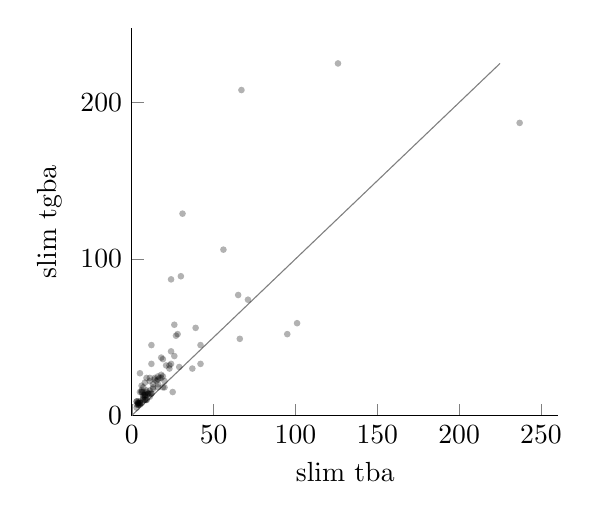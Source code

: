 \pgfplotsset{
  compat=newest,
}
\begin{axis}[
  mark size=1.2pt,
  axis x line*=bottom,
  axis y line*=left,
  width=7cm,
  height=6.5cm,
  xlabel near ticks=true,
  ylabel near ticks=true,
  xmin=0,
  ymin=0,
  colorbar/width=.1cm,
  colorbar style={
    line width=.1pt,
  },
  colorbar shift/.style={
    xshift=.1cm,
  },
  xlabel={slim tba},
  ylabel={slim tgba},
%
]
\addplot[
  scatter=false,
  scatter src=explicit,
  only marks=true,
  mark options={
    fill opacity=0.3,
    draw opacity=0,
  },
  every mark/.append style={},
%
] coordinates
  {(14.0,24.0) [1]%
  (95.0,52.0) [1]%
  (56.0,106.0) [1]%
  (4.0,8.0) [1]%
  (8.0,13.0) [1]%
  (3.0,5.0) [1]%
  (31.0,129.0) [1]%
  (6.0,16.0) [1]%
  (5.0,9.0) [1]%
  (15.0,22.0) [1]%
  (16.0,20.0) [1]%
  (84.0,nan) [1]%
  (8.0,13.0) [1]%
  (12.0,14.0) [1]%
  (6.0,15.0) [1]%
  (6.0,8.0) [1]%
  (nan,nan) [1]%
  (237.0,187.0) [1]%
  (4.0,8.0) [1]%
  (26.0,58.0) [1]%
  (4.0,8.0) [1]%
  (71.0,74.0) [1]%
  (10.0,14.0) [1]%
  (3.0,9.0) [1]%
  (16.0,25.0) [1]%
  (9.0,15.0) [1]%
  (7.0,12.0) [1]%
  (9.0,10.0) [1]%
  (20.0,22.0) [1]%
  (7.0,13.0) [1]%
  (8.0,14.0) [1]%
  (19.0,25.0) [1]%
  (4.0,7.0) [1]%
  (8.0,10.0) [1]%
  (7.0,11.0) [1]%
  (6.0,19.0) [1]%
  (5.0,7.0) [1]%
  (24.0,87.0) [1]%
  (8.0,10.0) [1]%
  (18.0,26.0) [1]%
  (7.0,10.0) [1]%
  (5.0,27.0) [1]%
  (5.0,15.0) [1]%
  (42.0,33.0) [1]%
  (27.0,51.0) [1]%
  (14.0,23.0) [1]%
  (19.0,36.0) [1]%
  (12.0,45.0) [1]%
  (17.0,24.0) [1]%
  (19.0,18.0) [1]%
  (25.0,15.0) [1]%
  (7.0,18.0) [1]%
  (24.0,33.0) [1]%
  (16.0,18.0) [1]%
  (37.0,30.0) [1]%
  (nan,nan) [1]%
  (5.0,8.0) [1]%
  (26.0,38.0) [1]%
  (21.0,32.0) [1]%
  (10.0,14.0) [1]%
  (7.0,15.0) [1]%
  (9.0,24.0) [1]%
  (16.0,23.0) [1]%
  (11.0,14.0) [1]%
  (11.0,16.0) [1]%
  (11.0,22.0) [1]%
  (29.0,31.0) [1]%
  (12.0,33.0) [1]%
  (20.0,18.0) [1]%
  (11.0,24.0) [1]%
  (9.0,16.0) [1]%
  (8.0,12.0) [1]%
  (4.0,7.0) [1]%
  (18.0,37.0) [1]%
  (66.0,49.0) [1]%
  (3.0,9.0) [1]%
  (24.0,41.0) [1]%
  (11.0,12.0) [1]%
  (23.0,32.0) [1]%
  (13.0,17.0) [1]%
  (192.0,nan) [1]%
  (13.0,18.0) [1]%
  (126.0,225.0) [1]%
  (9.0,13.0) [1]%
  (9.0,10.0) [1]%
  (42.0,45.0) [1]%
  (5.0,8.0) [1]%
  (67.0,208.0) [1]%
  (4.0,7.0) [1]%
  (8.0,21.0) [1]%
  (3.0,7.0) [1]%
  (65.0,77.0) [1]%
  (30.0,89.0) [1]%
  (4.0,9.0) [1]%
  (39.0,56.0) [1]%
  (23.0,30.0) [1]%
  (13.0,20.0) [1]%
  (101.0,59.0) [1]%
  (18.0,24.0) [1]%
  (6.0,15.0) [1]%
  (28.0,52.0) [1]%
  (12.0,14.0) [1]%
};%
\addplot[gray,domain=0:225.0]{x};%
%
\end{axis}
